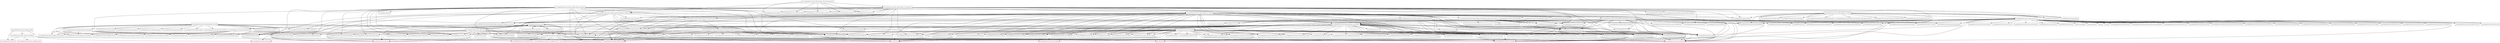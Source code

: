 digraph spring_security_config_5_1_4_RELEASE_package_dependencies {
  node [shape = box, fontsize=10.0];
  org_springframework_security_config -> org_springframework_security_config_authentication;
  org_springframework_security_config -> org_springframework_security_config_debug;
  org_springframework_security_config -> org_springframework_security_config_http;
  org_springframework_security_config -> org_springframework_security_config_ldap;
  org_springframework_security_config -> org_springframework_security_config_method;
  org_springframework_security_config -> org_springframework_security_config_websocket;
  org_springframework_security_config -> org_springframework_security_core;
  org_springframework_security_config_annotation_authentication -> org_springframework_security_authentication;
  org_springframework_security_config_annotation_authentication -> org_springframework_security_config_annotation;
  org_springframework_security_config_annotation_authentication_builders -> org_springframework_security_authentication;
  org_springframework_security_config_annotation_authentication_builders -> org_springframework_security_config_annotation;
  org_springframework_security_config_annotation_authentication_builders -> org_springframework_security_config_annotation_authentication;
  org_springframework_security_config_annotation_authentication_builders -> org_springframework_security_config_annotation_authentication_configurers_ldap;
  org_springframework_security_config_annotation_authentication_builders -> org_springframework_security_config_annotation_authentication_configurers_provisioning;
  org_springframework_security_config_annotation_authentication_builders -> org_springframework_security_config_annotation_authentication_configurers_userdetails;
  org_springframework_security_config_annotation_authentication_builders -> org_springframework_security_core_userdetails;
  org_springframework_security_config_annotation_authentication_configuration -> java_lang_invoke;
  org_springframework_security_config_annotation_authentication_configuration -> java_util_function;
  org_springframework_security_config_annotation_authentication_configuration -> org_springframework_security_authentication;
  org_springframework_security_config_annotation_authentication_configuration -> org_springframework_security_authentication_dao;
  org_springframework_security_config_annotation_authentication_configuration -> org_springframework_security_config_annotation;
  org_springframework_security_config_annotation_authentication_configuration -> org_springframework_security_config_annotation_authentication_builders;
  org_springframework_security_config_annotation_authentication_configuration -> org_springframework_security_config_annotation_authentication_configurers_provisioning;
  org_springframework_security_config_annotation_authentication_configuration -> org_springframework_security_config_annotation_authentication_configurers_userdetails;
  org_springframework_security_config_annotation_authentication_configuration -> org_springframework_security_config_annotation_configuration;
  org_springframework_security_config_annotation_authentication_configuration -> org_springframework_security_core;
  org_springframework_security_config_annotation_authentication_configuration -> org_springframework_security_core_userdetails;
  org_springframework_security_config_annotation_authentication_configuration -> org_springframework_security_crypto_factory;
  org_springframework_security_config_annotation_authentication_configuration -> org_springframework_security_crypto_password;
  org_springframework_security_config_annotation_authentication_configurers_ldap -> org_springframework_ldap_core;
  org_springframework_security_config_annotation_authentication_configurers_ldap -> org_springframework_ldap_core_support;
  org_springframework_security_config_annotation_authentication_configurers_ldap -> org_springframework_security_authentication;
  org_springframework_security_config_annotation_authentication_configurers_ldap -> org_springframework_security_config_annotation;
  org_springframework_security_config_annotation_authentication_configurers_ldap -> org_springframework_security_config_annotation_authentication;
  org_springframework_security_config_annotation_authentication_configurers_ldap -> org_springframework_security_core_authority_mapping;
  org_springframework_security_config_annotation_authentication_configurers_ldap -> org_springframework_security_crypto_password;
  org_springframework_security_config_annotation_authentication_configurers_ldap -> org_springframework_security_ldap;
  org_springframework_security_config_annotation_authentication_configurers_ldap -> org_springframework_security_ldap_authentication;
  org_springframework_security_config_annotation_authentication_configurers_ldap -> org_springframework_security_ldap_search;
  org_springframework_security_config_annotation_authentication_configurers_ldap -> org_springframework_security_ldap_server;
  org_springframework_security_config_annotation_authentication_configurers_ldap -> org_springframework_security_ldap_userdetails;
  org_springframework_security_config_annotation_authentication_configurers_provisioning -> org_springframework_security_config_annotation_authentication_configurers_userdetails;
  org_springframework_security_config_annotation_authentication_configurers_provisioning -> org_springframework_security_core;
  org_springframework_security_config_annotation_authentication_configurers_provisioning -> org_springframework_security_core_userdetails;
  org_springframework_security_config_annotation_authentication_configurers_provisioning -> org_springframework_security_provisioning;
  org_springframework_security_config_annotation_authentication_configurers_userdetails -> org_springframework_security_authentication;
  org_springframework_security_config_annotation_authentication_configurers_userdetails -> org_springframework_security_authentication_dao;
  org_springframework_security_config_annotation_authentication_configurers_userdetails -> org_springframework_security_config_annotation;
  org_springframework_security_config_annotation_authentication_configurers_userdetails -> org_springframework_security_config_annotation_authentication;
  org_springframework_security_config_annotation_authentication_configurers_userdetails -> org_springframework_security_core_userdetails;
  org_springframework_security_config_annotation_authentication_configurers_userdetails -> org_springframework_security_crypto_password;
  org_springframework_security_config_annotation_configuration -> org_springframework_beans_factory;
  org_springframework_security_config_annotation_configuration -> org_springframework_security_config_annotation;
  org_springframework_security_config_annotation_method_configuration -> java_lang_invoke;
  org_springframework_security_config_annotation_method_configuration -> java_util_function;
  org_springframework_security_config_annotation_method_configuration -> org_aopalliance_intercept;
  org_springframework_security_config_annotation_method_configuration -> org_springframework_beans_factory;
  org_springframework_security_config_annotation_method_configuration -> org_springframework_context_annotation;
  org_springframework_security_config_annotation_method_configuration -> org_springframework_core_annotation;
  org_springframework_security_config_annotation_method_configuration -> org_springframework_security_access;
  org_springframework_security_config_annotation_method_configuration -> org_springframework_security_access_annotation;
  org_springframework_security_config_annotation_method_configuration -> org_springframework_security_access_expression_method;
  org_springframework_security_config_annotation_method_configuration -> org_springframework_security_access_hierarchicalroles;
  org_springframework_security_config_annotation_method_configuration -> org_springframework_security_access_intercept;
  org_springframework_security_config_annotation_method_configuration -> org_springframework_security_access_intercept_aopalliance;
  org_springframework_security_config_annotation_method_configuration -> org_springframework_security_access_intercept_aspectj;
  org_springframework_security_config_annotation_method_configuration -> org_springframework_security_access_method;
  org_springframework_security_config_annotation_method_configuration -> org_springframework_security_access_prepost;
  org_springframework_security_config_annotation_method_configuration -> org_springframework_security_access_vote;
  org_springframework_security_config_annotation_method_configuration -> org_springframework_security_authentication;
  org_springframework_security_config_annotation_method_configuration -> org_springframework_security_config_annotation;
  org_springframework_security_config_annotation_method_configuration -> org_springframework_security_config_annotation_authentication_builders;
  org_springframework_security_config_annotation_method_configuration -> org_springframework_security_config_annotation_authentication_configuration;
  org_springframework_security_config_annotation_method_configuration -> org_springframework_security_config_core;
  org_springframework_security_config_annotation_web -> org_springframework_security_authentication;
  org_springframework_security_config_annotation_web -> org_springframework_security_config_annotation;
  org_springframework_security_config_annotation_web -> org_springframework_security_core_userdetails;
  org_springframework_security_config_annotation_web -> org_springframework_security_web_servlet_util_matcher;
  org_springframework_security_config_annotation_web -> org_springframework_security_web_util_matcher;
  org_springframework_security_config_annotation_web -> org_springframework_web_servlet_handler;
  org_springframework_security_config_annotation_web_builders -> java_lang_invoke;
  org_springframework_security_config_annotation_web_builders -> java_util_function;
  org_springframework_security_config_annotation_web_builders -> org_springframework_security_access;
  org_springframework_security_config_annotation_web_builders -> org_springframework_security_access_expression;
  org_springframework_security_config_annotation_web_builders -> org_springframework_security_access_intercept;
  org_springframework_security_config_annotation_web_builders -> org_springframework_security_authentication;
  org_springframework_security_config_annotation_web_builders -> org_springframework_security_config_annotation;
  org_springframework_security_config_annotation_web_builders -> org_springframework_security_config_annotation_authentication_builders;
  org_springframework_security_config_annotation_web_builders -> org_springframework_security_config_annotation_authentication_configurers_userdetails;
  org_springframework_security_config_annotation_web_builders -> org_springframework_security_config_annotation_web;
  org_springframework_security_config_annotation_web_builders -> org_springframework_security_config_annotation_web_configurers;
  org_springframework_security_config_annotation_web_builders -> org_springframework_security_config_annotation_web_configurers_oauth2_client;
  org_springframework_security_config_annotation_web_builders -> org_springframework_security_config_annotation_web_configurers_oauth2_server_resource;
  org_springframework_security_config_annotation_web_builders -> org_springframework_security_config_annotation_web_configurers_openid;
  org_springframework_security_config_annotation_web_builders -> org_springframework_security_core_userdetails;
  org_springframework_security_config_annotation_web_builders -> org_springframework_security_web;
  org_springframework_security_config_annotation_web_builders -> org_springframework_security_web_access;
  org_springframework_security_config_annotation_web_builders -> org_springframework_security_web_access_channel;
  org_springframework_security_config_annotation_web_builders -> org_springframework_security_web_access_expression;
  org_springframework_security_config_annotation_web_builders -> org_springframework_security_web_access_intercept;
  org_springframework_security_config_annotation_web_builders -> org_springframework_security_web_authentication;
  org_springframework_security_config_annotation_web_builders -> org_springframework_security_web_authentication_logout;
  org_springframework_security_config_annotation_web_builders -> org_springframework_security_web_authentication_preauth;
  org_springframework_security_config_annotation_web_builders -> org_springframework_security_web_authentication_preauth_x509;
  org_springframework_security_config_annotation_web_builders -> org_springframework_security_web_authentication_rememberme;
  org_springframework_security_config_annotation_web_builders -> org_springframework_security_web_authentication_switchuser;
  org_springframework_security_config_annotation_web_builders -> org_springframework_security_web_authentication_ui;
  org_springframework_security_config_annotation_web_builders -> org_springframework_security_web_authentication_www;
  org_springframework_security_config_annotation_web_builders -> org_springframework_security_web_context;
  org_springframework_security_config_annotation_web_builders -> org_springframework_security_web_context_request_async;
  org_springframework_security_config_annotation_web_builders -> org_springframework_security_web_csrf;
  org_springframework_security_config_annotation_web_builders -> org_springframework_security_web_debug;
  org_springframework_security_config_annotation_web_builders -> org_springframework_security_web_firewall;
  org_springframework_security_config_annotation_web_builders -> org_springframework_security_web_header;
  org_springframework_security_config_annotation_web_builders -> org_springframework_security_web_jaasapi;
  org_springframework_security_config_annotation_web_builders -> org_springframework_security_web_savedrequest;
  org_springframework_security_config_annotation_web_builders -> org_springframework_security_web_servlet_util_matcher;
  org_springframework_security_config_annotation_web_builders -> org_springframework_security_web_servletapi;
  org_springframework_security_config_annotation_web_builders -> org_springframework_security_web_session;
  org_springframework_security_config_annotation_web_builders -> org_springframework_security_web_util_matcher;
  org_springframework_security_config_annotation_web_builders -> org_springframework_web_filter;
  org_springframework_security_config_annotation_web_builders -> org_springframework_web_servlet_handler;
  org_springframework_security_config_annotation_web_configuration -> org_springframework_context_annotation;
  org_springframework_security_config_annotation_web_configuration -> org_springframework_context_expression;
  org_springframework_security_config_annotation_web_configuration -> org_springframework_core_annotation;
  org_springframework_security_config_annotation_web_configuration -> org_springframework_core_io_support;
  org_springframework_security_config_annotation_web_configuration -> org_springframework_expression;
  org_springframework_security_config_annotation_web_configuration -> org_springframework_security_access_expression;
  org_springframework_security_config_annotation_web_configuration -> org_springframework_security_authentication;
  org_springframework_security_config_annotation_web_configuration -> org_springframework_security_config_annotation;
  org_springframework_security_config_annotation_web_configuration -> org_springframework_security_config_annotation_authentication_builders;
  org_springframework_security_config_annotation_web_configuration -> org_springframework_security_config_annotation_authentication_configuration;
  org_springframework_security_config_annotation_web_configuration -> org_springframework_security_config_annotation_authentication_configurers_provisioning;
  org_springframework_security_config_annotation_web_configuration -> org_springframework_security_config_annotation_authentication_configurers_userdetails;
  org_springframework_security_config_annotation_web_configuration -> org_springframework_security_config_annotation_web;
  org_springframework_security_config_annotation_web_configuration -> org_springframework_security_config_annotation_web_builders;
  org_springframework_security_config_annotation_web_configuration -> org_springframework_security_config_annotation_web_configurers;
  org_springframework_security_config_annotation_web_configuration -> org_springframework_security_context;
  org_springframework_security_config_annotation_web_configuration -> org_springframework_security_core;
  org_springframework_security_config_annotation_web_configuration -> org_springframework_security_core_userdetails;
  org_springframework_security_config_annotation_web_configuration -> org_springframework_security_crypto_factory;
  org_springframework_security_config_annotation_web_configuration -> org_springframework_security_crypto_password;
  org_springframework_security_config_annotation_web_configuration -> org_springframework_security_oauth2_client_registration;
  org_springframework_security_config_annotation_web_configuration -> org_springframework_security_oauth2_client_web;
  org_springframework_security_config_annotation_web_configuration -> org_springframework_security_oauth2_client_web_method_annotation;
  org_springframework_security_config_annotation_web_configuration -> org_springframework_security_web_access;
  org_springframework_security_config_annotation_web_configuration -> org_springframework_security_web_access_intercept;
  org_springframework_security_config_annotation_web_configuration -> org_springframework_security_web_bind_support;
  org_springframework_security_config_annotation_web_configuration -> org_springframework_security_web_context_request_async;
  org_springframework_security_config_annotation_web_configuration -> org_springframework_security_web_method_annotation;
  org_springframework_security_config_annotation_web_configuration -> org_springframework_security_web_servlet_support_csrf;
  org_springframework_security_config_annotation_web_configuration -> org_springframework_web_accept;
  org_springframework_security_config_annotation_web_configuration -> org_springframework_web_servlet_config_annotation;
  org_springframework_security_config_annotation_web_configuration -> org_springframework_web_servlet_support;
  org_springframework_security_config_annotation_web_configurers -> java_lang_invoke;
  org_springframework_security_config_annotation_web_configurers -> java_util_function;
  org_springframework_security_config_annotation_web_configurers -> org_springframework_security_access;
  org_springframework_security_config_annotation_web_configurers -> org_springframework_security_access_expression;
  org_springframework_security_config_annotation_web_configurers -> org_springframework_security_access_hierarchicalroles;
  org_springframework_security_config_annotation_web_configurers -> org_springframework_security_access_vote;
  org_springframework_security_config_annotation_web_configurers -> org_springframework_security_authentication;
  org_springframework_security_config_annotation_web_configurers -> org_springframework_security_config_annotation;
  org_springframework_security_config_annotation_web_configurers -> org_springframework_security_config_annotation_web;
  org_springframework_security_config_annotation_web_configurers -> org_springframework_security_config_core;
  org_springframework_security_config_annotation_web_configurers -> org_springframework_security_config_http;
  org_springframework_security_config_annotation_web_configurers -> org_springframework_security_context;
  org_springframework_security_config_annotation_web_configurers -> org_springframework_security_core_authority;
  org_springframework_security_config_annotation_web_configurers -> org_springframework_security_core_authority_mapping;
  org_springframework_security_config_annotation_web_configurers -> org_springframework_security_core_session;
  org_springframework_security_config_annotation_web_configurers -> org_springframework_security_core_userdetails;
  org_springframework_security_config_annotation_web_configurers -> org_springframework_security_web;
  org_springframework_security_config_annotation_web_configurers -> org_springframework_security_web_access;
  org_springframework_security_config_annotation_web_configurers -> org_springframework_security_web_access_channel;
  org_springframework_security_config_annotation_web_configurers -> org_springframework_security_web_access_expression;
  org_springframework_security_config_annotation_web_configurers -> org_springframework_security_web_access_intercept;
  org_springframework_security_config_annotation_web_configurers -> org_springframework_security_web_authentication;
  org_springframework_security_config_annotation_web_configurers -> org_springframework_security_web_authentication_logout;
  org_springframework_security_config_annotation_web_configurers -> org_springframework_security_web_authentication_preauth;
  org_springframework_security_config_annotation_web_configurers -> org_springframework_security_web_authentication_preauth_j2ee;
  org_springframework_security_config_annotation_web_configurers -> org_springframework_security_web_authentication_preauth_x509;
  org_springframework_security_config_annotation_web_configurers -> org_springframework_security_web_authentication_rememberme;
  org_springframework_security_config_annotation_web_configurers -> org_springframework_security_web_authentication_session;
  org_springframework_security_config_annotation_web_configurers -> org_springframework_security_web_authentication_ui;
  org_springframework_security_config_annotation_web_configurers -> org_springframework_security_web_authentication_www;
  org_springframework_security_config_annotation_web_configurers -> org_springframework_security_web_context;
  org_springframework_security_config_annotation_web_configurers -> org_springframework_security_web_csrf;
  org_springframework_security_config_annotation_web_configurers -> org_springframework_security_web_header;
  org_springframework_security_config_annotation_web_configurers -> org_springframework_security_web_header_writers;
  org_springframework_security_config_annotation_web_configurers -> org_springframework_security_web_header_writers_frameoptions;
  org_springframework_security_config_annotation_web_configurers -> org_springframework_security_web_savedrequest;
  org_springframework_security_config_annotation_web_configurers -> org_springframework_security_web_servlet_util_matcher;
  org_springframework_security_config_annotation_web_configurers -> org_springframework_security_web_servletapi;
  org_springframework_security_config_annotation_web_configurers -> org_springframework_security_web_session;
  org_springframework_security_config_annotation_web_configurers -> org_springframework_security_web_util_matcher;
  org_springframework_security_config_annotation_web_configurers -> org_springframework_web_accept;
  org_springframework_security_config_annotation_web_configurers -> org_springframework_web_cors;
  org_springframework_security_config_annotation_web_configurers -> org_springframework_web_filter;
  org_springframework_security_config_annotation_web_configurers -> org_springframework_web_servlet_handler;
  org_springframework_security_config_annotation_web_configurers_oauth2_client -> java_lang_invoke;
  org_springframework_security_config_annotation_web_configurers_oauth2_client -> java_util_function;
  org_springframework_security_config_annotation_web_configurers_oauth2_client -> org_springframework_beans_factory;
  org_springframework_security_config_annotation_web_configurers_oauth2_client -> org_springframework_core;
  org_springframework_security_config_annotation_web_configurers_oauth2_client -> org_springframework_security_authentication;
  org_springframework_security_config_annotation_web_configurers_oauth2_client -> org_springframework_security_config_annotation;
  org_springframework_security_config_annotation_web_configurers_oauth2_client -> org_springframework_security_config_annotation_web;
  org_springframework_security_config_annotation_web_configurers_oauth2_client -> org_springframework_security_config_annotation_web_configurers;
  org_springframework_security_config_annotation_web_configurers_oauth2_client -> org_springframework_security_core;
  org_springframework_security_config_annotation_web_configurers_oauth2_client -> org_springframework_security_core_authority_mapping;
  org_springframework_security_config_annotation_web_configurers_oauth2_client -> org_springframework_security_core_context;
  org_springframework_security_config_annotation_web_configurers_oauth2_client -> org_springframework_security_oauth2_client;
  org_springframework_security_config_annotation_web_configurers_oauth2_client -> org_springframework_security_oauth2_client_authentication;
  org_springframework_security_config_annotation_web_configurers_oauth2_client -> org_springframework_security_oauth2_client_endpoint;
  org_springframework_security_config_annotation_web_configurers_oauth2_client -> org_springframework_security_oauth2_client_oidc_authentication;
  org_springframework_security_config_annotation_web_configurers_oauth2_client -> org_springframework_security_oauth2_client_oidc_userinfo;
  org_springframework_security_config_annotation_web_configurers_oauth2_client -> org_springframework_security_oauth2_client_registration;
  org_springframework_security_config_annotation_web_configurers_oauth2_client -> org_springframework_security_oauth2_client_userinfo;
  org_springframework_security_config_annotation_web_configurers_oauth2_client -> org_springframework_security_oauth2_client_web;
  org_springframework_security_config_annotation_web_configurers_oauth2_client -> org_springframework_security_oauth2_core;
  org_springframework_security_config_annotation_web_configurers_oauth2_client -> org_springframework_security_oauth2_core_endpoint;
  org_springframework_security_config_annotation_web_configurers_oauth2_client -> org_springframework_security_oauth2_core_oidc;
  org_springframework_security_config_annotation_web_configurers_oauth2_client -> org_springframework_security_web;
  org_springframework_security_config_annotation_web_configurers_oauth2_client -> org_springframework_security_web_authentication;
  org_springframework_security_config_annotation_web_configurers_oauth2_client -> org_springframework_security_web_authentication_ui;
  org_springframework_security_config_annotation_web_configurers_oauth2_client -> org_springframework_security_web_savedrequest;
  org_springframework_security_config_annotation_web_configurers_oauth2_client -> org_springframework_security_web_util_matcher;
  org_springframework_security_config_annotation_web_configurers_oauth2_server_resource -> org_springframework_security_authentication;
  org_springframework_security_config_annotation_web_configurers_oauth2_server_resource -> org_springframework_security_config_annotation;
  org_springframework_security_config_annotation_web_configurers_oauth2_server_resource -> org_springframework_security_config_annotation_web;
  org_springframework_security_config_annotation_web_configurers_oauth2_server_resource -> org_springframework_security_config_annotation_web_configurers;
  org_springframework_security_config_annotation_web_configurers_oauth2_server_resource -> org_springframework_security_oauth2_core;
  org_springframework_security_config_annotation_web_configurers_oauth2_server_resource -> org_springframework_security_oauth2_jwt;
  org_springframework_security_config_annotation_web_configurers_oauth2_server_resource -> org_springframework_security_oauth2_server_resource_authentication;
  org_springframework_security_config_annotation_web_configurers_oauth2_server_resource -> org_springframework_security_oauth2_server_resource_web;
  org_springframework_security_config_annotation_web_configurers_oauth2_server_resource -> org_springframework_security_oauth2_server_resource_web_access;
  org_springframework_security_config_annotation_web_configurers_oauth2_server_resource -> org_springframework_security_web;
  org_springframework_security_config_annotation_web_configurers_oauth2_server_resource -> org_springframework_security_web_access;
  org_springframework_security_config_annotation_web_configurers_oauth2_server_resource -> org_springframework_security_web_util_matcher;
  org_springframework_security_config_annotation_web_configurers_openid -> org_openid4java_consumer;
  org_springframework_security_config_annotation_web_configurers_openid -> org_springframework_security_authentication;
  org_springframework_security_config_annotation_web_configurers_openid -> org_springframework_security_config_annotation;
  org_springframework_security_config_annotation_web_configurers_openid -> org_springframework_security_config_annotation_web;
  org_springframework_security_config_annotation_web_configurers_openid -> org_springframework_security_config_annotation_web_configurers;
  org_springframework_security_config_annotation_web_configurers_openid -> org_springframework_security_core_userdetails;
  org_springframework_security_config_annotation_web_configurers_openid -> org_springframework_security_openid;
  org_springframework_security_config_annotation_web_configurers_openid -> org_springframework_security_web_authentication;
  org_springframework_security_config_annotation_web_configurers_openid -> org_springframework_security_web_authentication_ui;
  org_springframework_security_config_annotation_web_configurers_openid -> org_springframework_security_web_util_matcher;
  org_springframework_security_config_annotation_web_messaging -> org_springframework_messaging_simp;
  org_springframework_security_config_annotation_web_messaging -> org_springframework_security_access_expression;
  org_springframework_security_config_annotation_web_messaging -> org_springframework_security_messaging_access_expression;
  org_springframework_security_config_annotation_web_messaging -> org_springframework_security_messaging_access_intercept;
  org_springframework_security_config_annotation_web_messaging -> org_springframework_security_messaging_util_matcher;
  org_springframework_security_config_annotation_web_reactive -> org_springframework_context_annotation;
  org_springframework_security_config_annotation_web_reactive -> org_springframework_context_expression;
  org_springframework_security_config_annotation_web_reactive -> org_springframework_core;
  org_springframework_security_config_annotation_web_reactive -> org_springframework_expression;
  org_springframework_security_config_annotation_web_reactive -> org_springframework_security_authentication;
  org_springframework_security_config_annotation_web_reactive -> org_springframework_security_config_web_server;
  org_springframework_security_config_annotation_web_reactive -> org_springframework_security_core_userdetails;
  org_springframework_security_config_annotation_web_reactive -> org_springframework_security_crypto_password;
  org_springframework_security_config_annotation_web_reactive -> org_springframework_security_oauth2_client;
  org_springframework_security_config_annotation_web_reactive -> org_springframework_security_oauth2_client_registration;
  org_springframework_security_config_annotation_web_reactive -> org_springframework_security_oauth2_client_web_reactive_result_method_annotation;
  org_springframework_security_config_annotation_web_reactive -> org_springframework_security_oauth2_client_web_server;
  org_springframework_security_config_annotation_web_reactive -> org_springframework_security_web_reactive_result_method_annotation;
  org_springframework_security_config_annotation_web_reactive -> org_springframework_security_web_reactive_result_view;
  org_springframework_security_config_annotation_web_reactive -> org_springframework_security_web_server;
  org_springframework_security_config_annotation_web_reactive -> org_springframework_web_reactive_config;
  org_springframework_security_config_annotation_web_reactive -> org_springframework_web_reactive_result_method;
  org_springframework_security_config_annotation_web_reactive -> org_springframework_web_reactive_result_method_annotation;
  org_springframework_security_config_annotation_web_servlet_configuration -> org_springframework_security_config_annotation_authentication_configuration;
  org_springframework_security_config_annotation_web_servlet_configuration -> org_springframework_security_config_annotation_web_configuration;
  org_springframework_security_config_annotation_web_servlet_configuration -> org_springframework_security_web_bind_support;
  org_springframework_security_config_annotation_web_servlet_configuration -> org_springframework_security_web_method_annotation;
  org_springframework_security_config_annotation_web_servlet_configuration -> org_springframework_security_web_servlet_support_csrf;
  org_springframework_security_config_annotation_web_servlet_configuration -> org_springframework_web_servlet_config_annotation;
  org_springframework_security_config_annotation_web_servlet_configuration -> org_springframework_web_servlet_support;
  org_springframework_security_config_annotation_web_socket -> org_springframework_beans_factory;
  org_springframework_security_config_annotation_web_socket -> org_springframework_messaging_simp_annotation_support;
  org_springframework_security_config_annotation_web_socket -> org_springframework_messaging_simp_config;
  org_springframework_security_config_annotation_web_socket -> org_springframework_messaging_support;
  org_springframework_security_config_annotation_web_socket -> org_springframework_security_access;
  org_springframework_security_config_annotation_web_socket -> org_springframework_security_access_expression;
  org_springframework_security_config_annotation_web_socket -> org_springframework_security_access_vote;
  org_springframework_security_config_annotation_web_socket -> org_springframework_security_config_annotation;
  org_springframework_security_config_annotation_web_socket -> org_springframework_security_config_annotation_configuration;
  org_springframework_security_config_annotation_web_socket -> org_springframework_security_config_annotation_web_messaging;
  org_springframework_security_config_annotation_web_socket -> org_springframework_security_messaging_access_expression;
  org_springframework_security_config_annotation_web_socket -> org_springframework_security_messaging_access_intercept;
  org_springframework_security_config_annotation_web_socket -> org_springframework_security_messaging_context;
  org_springframework_security_config_annotation_web_socket -> org_springframework_security_messaging_web_csrf;
  org_springframework_security_config_annotation_web_socket -> org_springframework_security_messaging_web_socket_server;
  org_springframework_security_config_annotation_web_socket -> org_springframework_web_socket_config_annotation;
  org_springframework_security_config_annotation_web_socket -> org_springframework_web_socket_server_support;
  org_springframework_security_config_annotation_web_socket -> org_springframework_web_socket_sockjs;
  org_springframework_security_config_annotation_web_socket -> org_springframework_web_socket_sockjs_support;
  org_springframework_security_config_annotation_web_socket -> org_springframework_web_socket_sockjs_transport;
  org_springframework_security_config_authentication -> java_lang_invoke;
  org_springframework_security_config_authentication -> java_util_function;
  org_springframework_security_config_authentication -> org_springframework_security_authentication;
  org_springframework_security_config_authentication -> org_springframework_security_authentication_dao;
  org_springframework_security_config_authentication -> org_springframework_security_config;
  org_springframework_security_config_authentication -> org_springframework_security_core;
  org_springframework_security_config_authentication -> org_springframework_security_core_authority;
  org_springframework_security_config_authentication -> org_springframework_security_core_userdetails;
  org_springframework_security_config_authentication -> org_springframework_security_core_userdetails_cache;
  org_springframework_security_config_authentication -> org_springframework_security_crypto_bcrypt;
  org_springframework_security_config_authentication -> org_springframework_security_crypto_password;
  org_springframework_security_config_authentication -> org_springframework_security_provisioning;
  org_springframework_security_config_core_userdetails -> org_springframework_security_core_userdetails;
  org_springframework_security_config_core_userdetails -> org_springframework_security_core_userdetails_memory;
  org_springframework_security_config_core_userdetails -> org_springframework_security_util;
  org_springframework_security_config_debug -> org_springframework_beans_factory_support;
  org_springframework_security_config_debug -> org_springframework_security_config;
  org_springframework_security_config_debug -> org_springframework_security_web_debug;
  org_springframework_security_config_http -> java_util_function;
  org_springframework_security_config_http -> org_springframework_lang;
  org_springframework_security_config_http -> org_springframework_security_access;
  org_springframework_security_config_http -> org_springframework_security_access_vote;
  org_springframework_security_config_http -> org_springframework_security_authentication;
  org_springframework_security_config_http -> org_springframework_security_config;
  org_springframework_security_config_http -> org_springframework_security_config_authentication;
  org_springframework_security_config_http -> org_springframework_security_config_core;
  org_springframework_security_config_http -> org_springframework_security_core;
  org_springframework_security_config_http -> org_springframework_security_core_authority;
  org_springframework_security_config_http -> org_springframework_security_core_authority_mapping;
  org_springframework_security_config_http -> org_springframework_security_core_session;
  org_springframework_security_config_http -> org_springframework_security_core_userdetails;
  org_springframework_security_config_http -> org_springframework_security_web;
  org_springframework_security_config_http -> org_springframework_security_web_access;
  org_springframework_security_config_http -> org_springframework_security_web_access_channel;
  org_springframework_security_config_http -> org_springframework_security_web_access_expression;
  org_springframework_security_config_http -> org_springframework_security_web_access_intercept;
  org_springframework_security_config_http -> org_springframework_security_web_authentication;
  org_springframework_security_config_http -> org_springframework_security_web_authentication_logout;
  org_springframework_security_config_http -> org_springframework_security_web_authentication_preauth;
  org_springframework_security_config_http -> org_springframework_security_web_authentication_preauth_j2ee;
  org_springframework_security_config_http -> org_springframework_security_web_authentication_preauth_x509;
  org_springframework_security_config_http -> org_springframework_security_web_authentication_rememberme;
  org_springframework_security_config_http -> org_springframework_security_web_authentication_session;
  org_springframework_security_config_http -> org_springframework_security_web_authentication_ui;
  org_springframework_security_config_http -> org_springframework_security_web_authentication_www;
  org_springframework_security_config_http -> org_springframework_security_web_context;
  org_springframework_security_config_http -> org_springframework_security_web_context_request_async;
  org_springframework_security_config_http -> org_springframework_security_web_csrf;
  org_springframework_security_config_http -> org_springframework_security_web_header;
  org_springframework_security_config_http -> org_springframework_security_web_header_writers;
  org_springframework_security_config_http -> org_springframework_security_web_header_writers_frameoptions;
  org_springframework_security_config_http -> org_springframework_security_web_jaasapi;
  org_springframework_security_config_http -> org_springframework_security_web_savedrequest;
  org_springframework_security_config_http -> org_springframework_security_web_servlet_support_csrf;
  org_springframework_security_config_http -> org_springframework_security_web_servlet_util_matcher;
  org_springframework_security_config_http -> org_springframework_security_web_servletapi;
  org_springframework_security_config_http -> org_springframework_security_web_session;
  org_springframework_security_config_http -> org_springframework_security_web_util;
  org_springframework_security_config_http -> org_springframework_security_web_util_matcher;
  org_springframework_security_config_http -> org_springframework_web_filter;
  org_springframework_security_config_http -> org_springframework_web_servlet_handler;
  org_springframework_security_config_ldap -> org_springframework_security_config;
  org_springframework_security_config_ldap -> org_springframework_security_config_authentication;
  org_springframework_security_config_method -> java_lang_invoke;
  org_springframework_security_config_method -> java_util_function;
  org_springframework_security_config_method -> org_aspectj_weaver_tools;
  org_springframework_security_config_method -> org_springframework_beans_factory_support;
  org_springframework_security_config_method -> org_springframework_security_access;
  org_springframework_security_config_method -> org_springframework_security_access_annotation;
  org_springframework_security_config_method -> org_springframework_security_access_expression_method;
  org_springframework_security_config_method -> org_springframework_security_access_intercept;
  org_springframework_security_config_method -> org_springframework_security_access_intercept_aopalliance;
  org_springframework_security_config_method -> org_springframework_security_access_intercept_aspectj;
  org_springframework_security_config_method -> org_springframework_security_access_method;
  org_springframework_security_config_method -> org_springframework_security_access_prepost;
  org_springframework_security_config_method -> org_springframework_security_access_vote;
  org_springframework_security_config_method -> org_springframework_security_authentication;
  org_springframework_security_config_method -> org_springframework_security_config;
  org_springframework_security_config_method -> org_springframework_security_config_authentication;
  org_springframework_security_config_method -> org_springframework_security_config_core;
  org_springframework_security_config_method -> org_springframework_security_core;
  org_springframework_security_config_oauth2_client -> org_springframework_security_oauth2_client_registration;
  org_springframework_security_config_oauth2_client -> org_springframework_security_oauth2_core;
  org_springframework_security_config_oauth2_client -> org_springframework_security_oauth2_core_oidc;
  org_springframework_security_config_provisioning -> org_springframework_security_config_core_userdetails;
  org_springframework_security_config_provisioning -> org_springframework_security_provisioning;
  org_springframework_security_config_provisioning -> org_springframework_security_util;
  org_springframework_security_config_web_server -> java_lang_invoke;
  org_springframework_security_config_web_server -> java_time;
  org_springframework_security_config_web_server -> java_util;
  org_springframework_security_config_web_server -> java_util_function;
  org_springframework_security_config_web_server -> org_springframework_core;
  org_springframework_security_config_web_server -> org_springframework_security_authentication;
  org_springframework_security_config_web_server -> org_springframework_security_authorization;
  org_springframework_security_config_web_server -> org_springframework_security_core;
  org_springframework_security_config_web_server -> org_springframework_security_core_context;
  org_springframework_security_config_web_server -> org_springframework_security_oauth2_client;
  org_springframework_security_config_web_server -> org_springframework_security_oauth2_client_authentication;
  org_springframework_security_config_web_server -> org_springframework_security_oauth2_client_endpoint;
  org_springframework_security_config_web_server -> org_springframework_security_oauth2_client_oidc_authentication;
  org_springframework_security_config_web_server -> org_springframework_security_oauth2_client_oidc_userinfo;
  org_springframework_security_config_web_server -> org_springframework_security_oauth2_client_registration;
  org_springframework_security_config_web_server -> org_springframework_security_oauth2_client_userinfo;
  org_springframework_security_config_web_server -> org_springframework_security_oauth2_client_web_server;
  org_springframework_security_config_web_server -> org_springframework_security_oauth2_client_web_server_authentication;
  org_springframework_security_config_web_server -> org_springframework_security_oauth2_core_oidc_user;
  org_springframework_security_config_web_server -> org_springframework_security_oauth2_core_user;
  org_springframework_security_config_web_server -> org_springframework_security_oauth2_jwt;
  org_springframework_security_config_web_server -> org_springframework_security_oauth2_server_resource_authentication;
  org_springframework_security_config_web_server -> org_springframework_security_oauth2_server_resource_web_access_server;
  org_springframework_security_config_web_server -> org_springframework_security_oauth2_server_resource_web_server;
  org_springframework_security_config_web_server -> org_springframework_security_web;
  org_springframework_security_config_web_server -> org_springframework_security_web_server;
  org_springframework_security_config_web_server -> org_springframework_security_web_server_authentication;
  org_springframework_security_config_web_server -> org_springframework_security_web_server_authentication_logout;
  org_springframework_security_config_web_server -> org_springframework_security_web_server_authorization;
  org_springframework_security_config_web_server -> org_springframework_security_web_server_context;
  org_springframework_security_config_web_server -> org_springframework_security_web_server_csrf;
  org_springframework_security_config_web_server -> org_springframework_security_web_server_header;
  org_springframework_security_config_web_server -> org_springframework_security_web_server_savedrequest;
  org_springframework_security_config_web_server -> org_springframework_security_web_server_transport;
  org_springframework_security_config_web_server -> org_springframework_security_web_server_ui;
  org_springframework_security_config_web_server -> org_springframework_security_web_server_util_matcher;
  org_springframework_security_config_web_server -> org_springframework_web_cors_reactive;
  org_springframework_security_config_web_server -> org_springframework_web_server;
  org_springframework_security_config_web_server -> reactor_core_publisher;
  org_springframework_security_config_web_server -> reactor_util_context;
  org_springframework_security_config_websocket -> org_springframework_beans_factory_support;
  org_springframework_security_config_websocket -> org_springframework_messaging_simp;
  org_springframework_security_config_websocket -> org_springframework_messaging_simp_annotation_support;
  org_springframework_security_config_websocket -> org_springframework_security_access_vote;
  org_springframework_security_config_websocket -> org_springframework_security_config;
  org_springframework_security_config_websocket -> org_springframework_security_messaging_access_expression;
  org_springframework_security_config_websocket -> org_springframework_security_messaging_access_intercept;
  org_springframework_security_config_websocket -> org_springframework_security_messaging_context;
  org_springframework_security_config_websocket -> org_springframework_security_messaging_util_matcher;
  org_springframework_security_config_websocket -> org_springframework_security_messaging_web_csrf;
  org_springframework_security_config_websocket -> org_springframework_security_messaging_web_socket_server;
}
